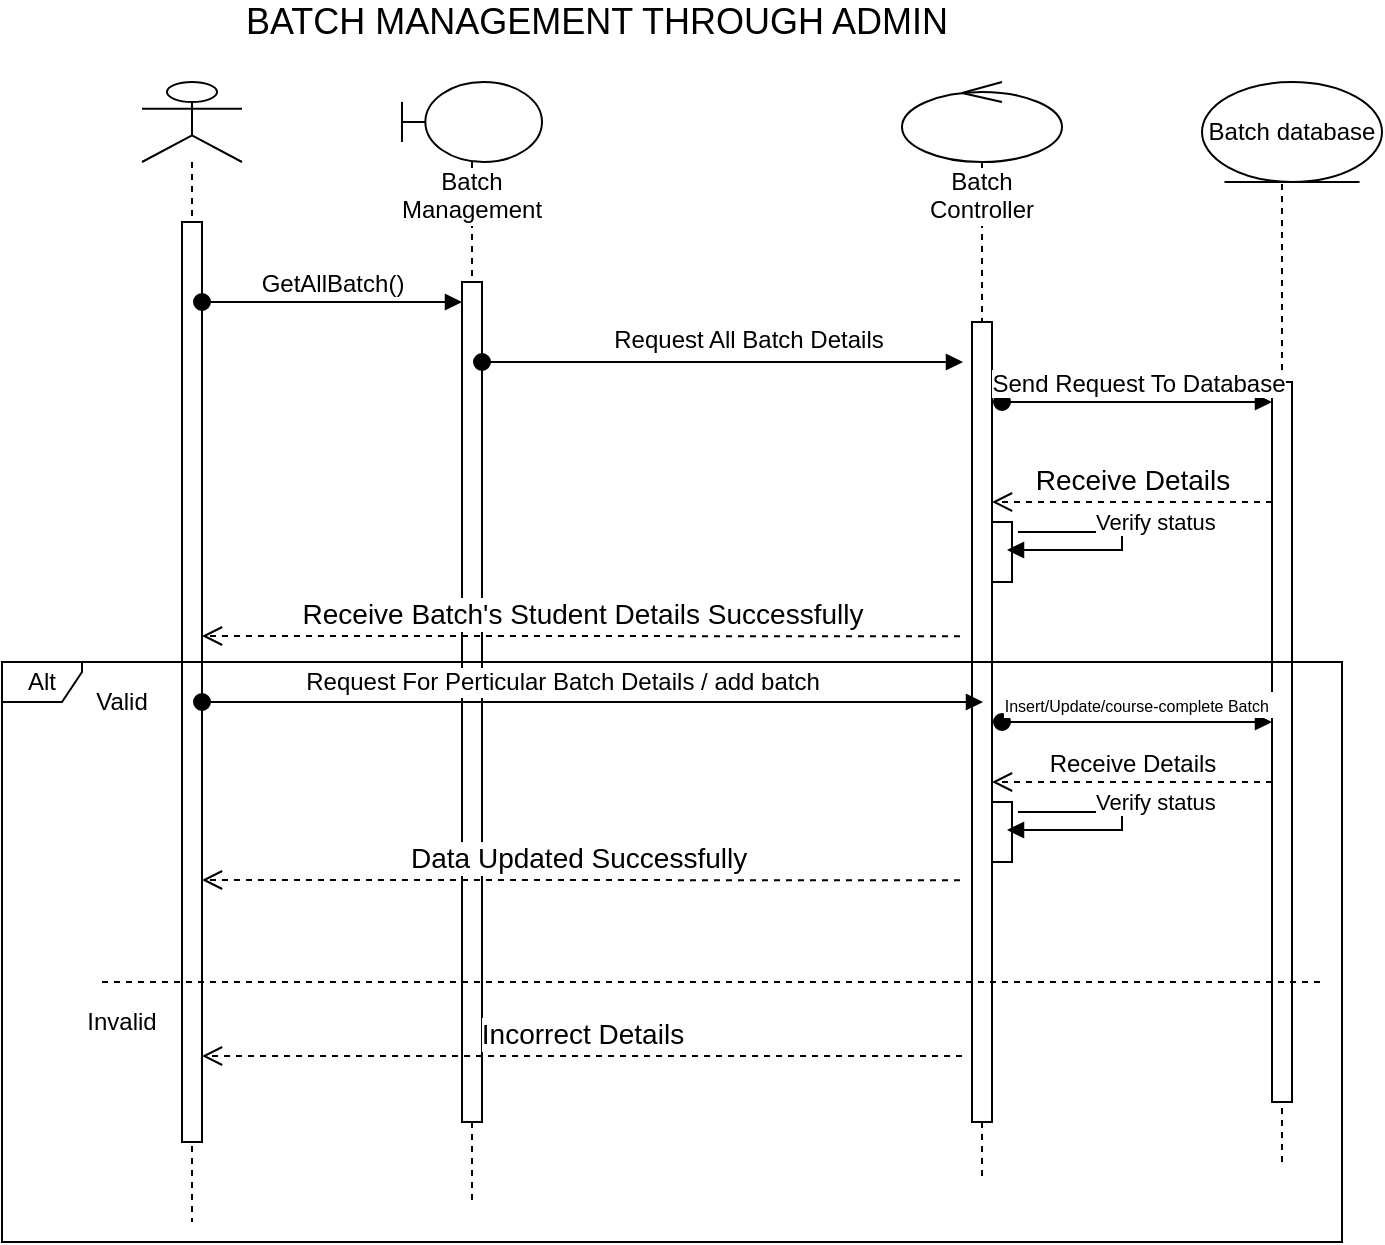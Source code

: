 <mxfile version="13.2.1" type="device"><diagram id="MgLzABq6qCBf-IAHKROb" name="Page-1"><mxGraphModel dx="868" dy="433" grid="1" gridSize="10" guides="1" tooltips="1" connect="1" arrows="1" fold="1" page="1" pageScale="1" pageWidth="850" pageHeight="1100" math="0" shadow="0"><root><mxCell id="0"/><mxCell id="1" parent="0"/><mxCell id="Vf_XZhYixNJf2sFADjOJ-1" value="" style="shape=umlLifeline;participant=umlActor;perimeter=lifelinePerimeter;whiteSpace=wrap;html=1;container=1;collapsible=0;recursiveResize=0;verticalAlign=top;spacingTop=36;labelBackgroundColor=#ffffff;outlineConnect=0;" parent="1" vertex="1"><mxGeometry x="120" y="50" width="50" height="570" as="geometry"/></mxCell><mxCell id="Vf_XZhYixNJf2sFADjOJ-2" value="" style="html=1;points=[];perimeter=orthogonalPerimeter;" parent="Vf_XZhYixNJf2sFADjOJ-1" vertex="1"><mxGeometry x="20" y="70" width="10" height="460" as="geometry"/></mxCell><mxCell id="Vf_XZhYixNJf2sFADjOJ-3" value="&lt;span style=&quot;font-size: 12px&quot;&gt;GetAllBatch()&lt;/span&gt;" style="html=1;verticalAlign=bottom;startArrow=oval;startFill=1;endArrow=block;startSize=8;" parent="Vf_XZhYixNJf2sFADjOJ-1" target="Vf_XZhYixNJf2sFADjOJ-5" edge="1"><mxGeometry width="60" relative="1" as="geometry"><mxPoint x="30" y="110" as="sourcePoint"/><mxPoint x="130" y="110" as="targetPoint"/></mxGeometry></mxCell><mxCell id="Vf_XZhYixNJf2sFADjOJ-4" value="Batch Management" style="shape=umlLifeline;participant=umlBoundary;perimeter=lifelinePerimeter;whiteSpace=wrap;html=1;container=1;collapsible=0;recursiveResize=0;verticalAlign=top;spacingTop=36;labelBackgroundColor=#ffffff;outlineConnect=0;" parent="1" vertex="1"><mxGeometry x="250" y="50" width="70" height="560" as="geometry"/></mxCell><mxCell id="Vf_XZhYixNJf2sFADjOJ-5" value="" style="html=1;points=[];perimeter=orthogonalPerimeter;" parent="Vf_XZhYixNJf2sFADjOJ-4" vertex="1"><mxGeometry x="30" y="100" width="10" height="420" as="geometry"/></mxCell><mxCell id="Vf_XZhYixNJf2sFADjOJ-6" value="Batch Controller" style="shape=umlLifeline;participant=umlControl;perimeter=lifelinePerimeter;whiteSpace=wrap;html=1;container=1;collapsible=0;recursiveResize=0;verticalAlign=top;spacingTop=36;labelBackgroundColor=#ffffff;outlineConnect=0;" parent="1" vertex="1"><mxGeometry x="500" y="50" width="80" height="550" as="geometry"/></mxCell><mxCell id="Vf_XZhYixNJf2sFADjOJ-7" value="" style="html=1;points=[];perimeter=orthogonalPerimeter;" parent="Vf_XZhYixNJf2sFADjOJ-6" vertex="1"><mxGeometry x="35" y="120" width="10" height="400" as="geometry"/></mxCell><mxCell id="Vf_XZhYixNJf2sFADjOJ-8" value="" style="html=1;points=[];perimeter=orthogonalPerimeter;" parent="Vf_XZhYixNJf2sFADjOJ-6" vertex="1"><mxGeometry x="45" y="220" width="10" height="30" as="geometry"/></mxCell><mxCell id="Vf_XZhYixNJf2sFADjOJ-9" value="Batch database" style="ellipse;shape=umlEntity;whiteSpace=wrap;html=1;" parent="1" vertex="1"><mxGeometry x="650" y="50" width="90" height="50" as="geometry"/></mxCell><mxCell id="Vf_XZhYixNJf2sFADjOJ-10" value="" style="endArrow=none;dashed=1;html=1;entryX=0.5;entryY=1;entryDx=0;entryDy=0;" parent="1" source="Vf_XZhYixNJf2sFADjOJ-12" edge="1"><mxGeometry width="50" height="50" relative="1" as="geometry"><mxPoint x="690" y="490" as="sourcePoint"/><mxPoint x="690" y="100" as="targetPoint"/></mxGeometry></mxCell><mxCell id="Vf_XZhYixNJf2sFADjOJ-11" value="" style="html=1;verticalAlign=bottom;startArrow=oval;startFill=1;endArrow=block;startSize=8;" parent="1" source="Vf_XZhYixNJf2sFADjOJ-5" edge="1"><mxGeometry width="60" relative="1" as="geometry"><mxPoint x="280" y="190" as="sourcePoint"/><mxPoint x="530.5" y="190" as="targetPoint"/></mxGeometry></mxCell><mxCell id="Vf_XZhYixNJf2sFADjOJ-12" value="" style="html=1;points=[];perimeter=orthogonalPerimeter;" parent="1" vertex="1"><mxGeometry x="685" y="200" width="10" height="360" as="geometry"/></mxCell><mxCell id="Vf_XZhYixNJf2sFADjOJ-13" value="" style="endArrow=none;dashed=1;html=1;entryX=0.5;entryY=1;entryDx=0;entryDy=0;" parent="1" target="Vf_XZhYixNJf2sFADjOJ-12" edge="1"><mxGeometry width="50" height="50" relative="1" as="geometry"><mxPoint x="690" y="590" as="sourcePoint"/><mxPoint x="690" y="100" as="targetPoint"/></mxGeometry></mxCell><mxCell id="Vf_XZhYixNJf2sFADjOJ-14" value="&lt;span style=&quot;font-size: 12px&quot;&gt;Send Request To Database&lt;/span&gt;" style="html=1;verticalAlign=bottom;startArrow=oval;startFill=1;endArrow=block;startSize=8;" parent="1" target="Vf_XZhYixNJf2sFADjOJ-12" edge="1"><mxGeometry width="60" relative="1" as="geometry"><mxPoint x="550" y="210" as="sourcePoint"/><mxPoint x="660" y="210" as="targetPoint"/><Array as="points"><mxPoint x="630" y="210"/></Array></mxGeometry></mxCell><mxCell id="Vf_XZhYixNJf2sFADjOJ-15" value="&lt;font style=&quot;font-size: 14px&quot;&gt;Receive Details&lt;/font&gt;" style="html=1;verticalAlign=bottom;endArrow=open;dashed=1;endSize=8;" parent="1" edge="1"><mxGeometry relative="1" as="geometry"><mxPoint x="685" y="260" as="sourcePoint"/><mxPoint x="545" y="260" as="targetPoint"/></mxGeometry></mxCell><mxCell id="Vf_XZhYixNJf2sFADjOJ-16" value="Verify status" style="edgeStyle=orthogonalEdgeStyle;html=1;align=left;spacingLeft=2;endArrow=block;rounded=0;" parent="1" edge="1"><mxGeometry x="-0.419" y="5" relative="1" as="geometry"><mxPoint x="558" y="275" as="sourcePoint"/><Array as="points"><mxPoint x="610" y="275"/><mxPoint x="610" y="284"/></Array><mxPoint x="552.5" y="284" as="targetPoint"/><mxPoint as="offset"/></mxGeometry></mxCell><mxCell id="Vf_XZhYixNJf2sFADjOJ-17" value="" style="endArrow=none;dashed=1;html=1;" parent="1" edge="1"><mxGeometry width="50" height="50" relative="1" as="geometry"><mxPoint x="100" y="500" as="sourcePoint"/><mxPoint x="710" y="500" as="targetPoint"/></mxGeometry></mxCell><mxCell id="Vf_XZhYixNJf2sFADjOJ-18" value="Valid" style="text;html=1;strokeColor=none;fillColor=none;align=center;verticalAlign=middle;whiteSpace=wrap;rounded=0;" parent="1" vertex="1"><mxGeometry x="90" y="350" width="40" height="20" as="geometry"/></mxCell><mxCell id="Vf_XZhYixNJf2sFADjOJ-19" value="Invalid" style="text;html=1;strokeColor=none;fillColor=none;align=center;verticalAlign=middle;whiteSpace=wrap;rounded=0;" parent="1" vertex="1"><mxGeometry x="90" y="510" width="40" height="20" as="geometry"/></mxCell><mxCell id="Vf_XZhYixNJf2sFADjOJ-20" value="&lt;span style=&quot;font-size: 14px&quot;&gt;Incorrect Details&lt;/span&gt;" style="html=1;verticalAlign=bottom;endArrow=open;dashed=1;endSize=8;" parent="1" edge="1"><mxGeometry relative="1" as="geometry"><mxPoint x="530" y="537" as="sourcePoint"/><mxPoint x="150" y="537" as="targetPoint"/></mxGeometry></mxCell><mxCell id="Vf_XZhYixNJf2sFADjOJ-21" value="&lt;span style=&quot;font-size: 14px&quot;&gt;Receive Batch's Student Details Successfully&lt;/span&gt;" style="html=1;verticalAlign=bottom;endArrow=open;dashed=1;endSize=8;entryX=1.1;entryY=0.682;entryDx=0;entryDy=0;entryPerimeter=0;" parent="1" edge="1"><mxGeometry relative="1" as="geometry"><mxPoint x="529" y="327.1" as="sourcePoint"/><mxPoint x="150" y="327.0" as="targetPoint"/></mxGeometry></mxCell><mxCell id="Vf_XZhYixNJf2sFADjOJ-22" value="Alt" style="shape=umlFrame;whiteSpace=wrap;html=1;width=40;height=20;" parent="1" vertex="1"><mxGeometry x="50" y="340" width="670" height="290" as="geometry"/></mxCell><mxCell id="Vf_XZhYixNJf2sFADjOJ-23" value="&lt;font style=&quot;font-size: 18px&quot;&gt;BATCH MANAGEMENT THROUGH ADMIN&lt;/font&gt;" style="text;html=1;align=center;verticalAlign=middle;resizable=0;points=[];autosize=1;" parent="1" vertex="1"><mxGeometry x="162" y="10" width="370" height="20" as="geometry"/></mxCell><mxCell id="Vf_XZhYixNJf2sFADjOJ-24" value="Request All Batch Details" style="text;html=1;align=center;verticalAlign=middle;resizable=0;points=[];autosize=1;" parent="1" vertex="1"><mxGeometry x="348" y="169" width="150" height="20" as="geometry"/></mxCell><mxCell id="Vf_XZhYixNJf2sFADjOJ-25" value="&lt;font style=&quot;font-size: 8px&quot;&gt;Insert/Update/course-complete Batch&amp;nbsp;&lt;/font&gt;" style="html=1;verticalAlign=bottom;startArrow=oval;startFill=1;endArrow=block;startSize=8;" parent="1" edge="1"><mxGeometry width="60" relative="1" as="geometry"><mxPoint x="550" y="370" as="sourcePoint"/><mxPoint x="685" y="370" as="targetPoint"/><Array as="points"><mxPoint x="630" y="370"/></Array></mxGeometry></mxCell><mxCell id="Vf_XZhYixNJf2sFADjOJ-26" value="&lt;span style=&quot;font-size: 14px&quot;&gt;Data Updated&amp;nbsp;&lt;/span&gt;&lt;span style=&quot;font-size: 14px&quot;&gt;Successfully&amp;nbsp;&lt;/span&gt;" style="html=1;verticalAlign=bottom;endArrow=open;dashed=1;endSize=8;entryX=1.1;entryY=0.682;entryDx=0;entryDy=0;entryPerimeter=0;" parent="1" edge="1"><mxGeometry relative="1" as="geometry"><mxPoint x="529" y="449.1" as="sourcePoint"/><mxPoint x="150" y="449.0" as="targetPoint"/></mxGeometry></mxCell><mxCell id="Vf_XZhYixNJf2sFADjOJ-27" value="&lt;font style=&quot;font-size: 12px&quot;&gt;Receive Details&lt;/font&gt;" style="html=1;verticalAlign=bottom;endArrow=open;dashed=1;endSize=8;" parent="1" edge="1"><mxGeometry relative="1" as="geometry"><mxPoint x="685" y="400" as="sourcePoint"/><mxPoint x="545" y="400" as="targetPoint"/></mxGeometry></mxCell><mxCell id="Vf_XZhYixNJf2sFADjOJ-28" value="" style="html=1;verticalAlign=bottom;startArrow=oval;startFill=1;endArrow=block;startSize=8;" parent="1" edge="1"><mxGeometry width="60" relative="1" as="geometry"><mxPoint x="150" y="360" as="sourcePoint"/><mxPoint x="540.5" y="360" as="targetPoint"/></mxGeometry></mxCell><mxCell id="Vf_XZhYixNJf2sFADjOJ-29" value="Request For Perticular Batch Details / add batch" style="text;html=1;align=center;verticalAlign=middle;resizable=0;points=[];labelBackgroundColor=#ffffff;" parent="Vf_XZhYixNJf2sFADjOJ-28" vertex="1" connectable="0"><mxGeometry x="-0.104" y="4" relative="1" as="geometry"><mxPoint x="5" y="-6" as="offset"/></mxGeometry></mxCell><mxCell id="Vf_XZhYixNJf2sFADjOJ-30" value="" style="html=1;points=[];perimeter=orthogonalPerimeter;" parent="1" vertex="1"><mxGeometry x="545" y="410" width="10" height="30" as="geometry"/></mxCell><mxCell id="Vf_XZhYixNJf2sFADjOJ-31" value="Verify status" style="edgeStyle=orthogonalEdgeStyle;html=1;align=left;spacingLeft=2;endArrow=block;rounded=0;" parent="1" edge="1"><mxGeometry x="-0.419" y="5" relative="1" as="geometry"><mxPoint x="558" y="415" as="sourcePoint"/><Array as="points"><mxPoint x="610" y="415"/><mxPoint x="610" y="424"/></Array><mxPoint x="552.5" y="424" as="targetPoint"/><mxPoint as="offset"/></mxGeometry></mxCell></root></mxGraphModel></diagram></mxfile>